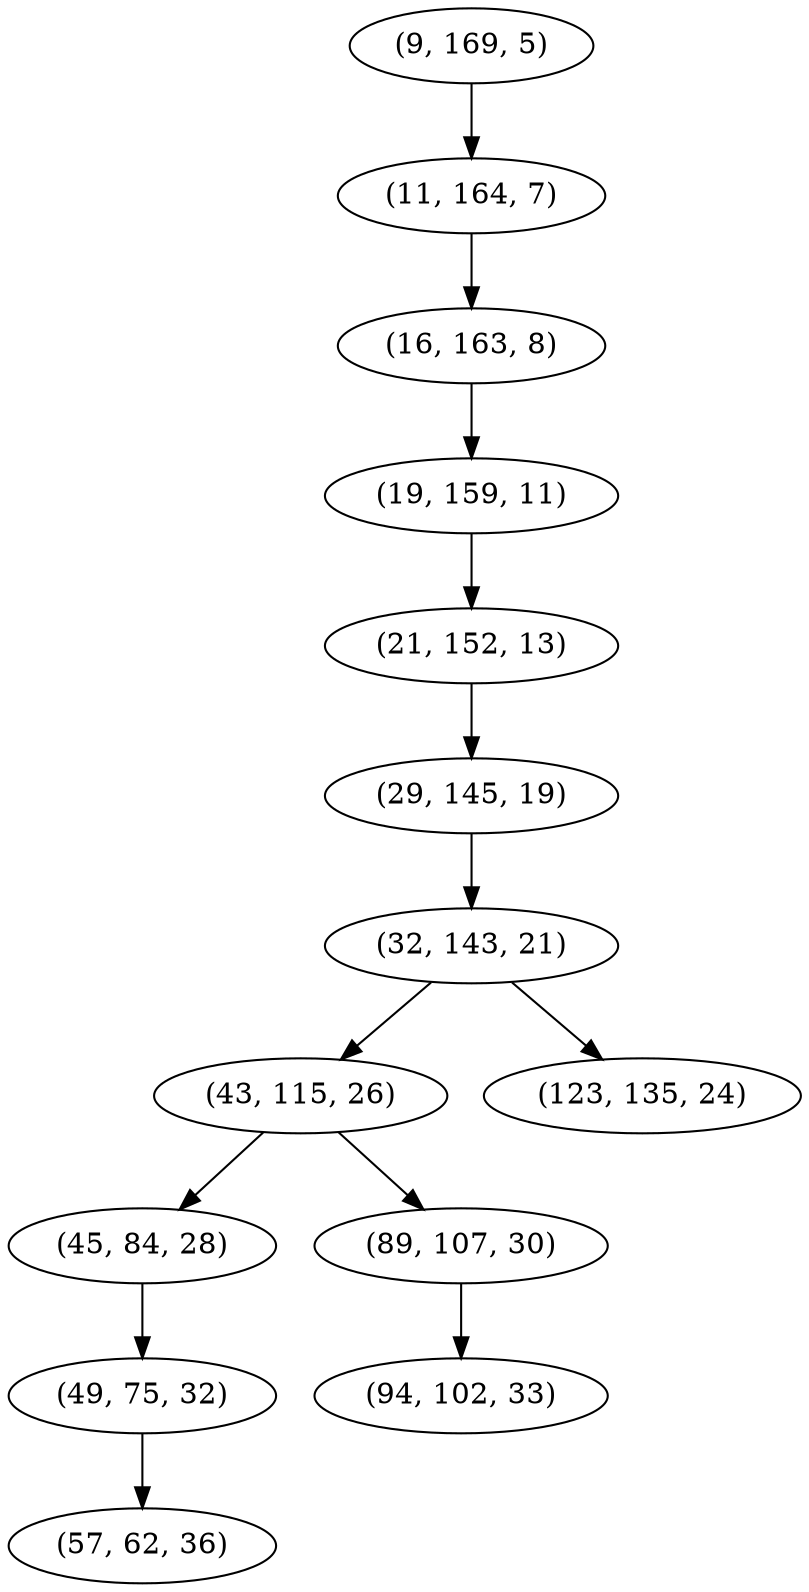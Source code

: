 digraph tree {
    "(9, 169, 5)";
    "(11, 164, 7)";
    "(16, 163, 8)";
    "(19, 159, 11)";
    "(21, 152, 13)";
    "(29, 145, 19)";
    "(32, 143, 21)";
    "(43, 115, 26)";
    "(45, 84, 28)";
    "(49, 75, 32)";
    "(57, 62, 36)";
    "(89, 107, 30)";
    "(94, 102, 33)";
    "(123, 135, 24)";
    "(9, 169, 5)" -> "(11, 164, 7)";
    "(11, 164, 7)" -> "(16, 163, 8)";
    "(16, 163, 8)" -> "(19, 159, 11)";
    "(19, 159, 11)" -> "(21, 152, 13)";
    "(21, 152, 13)" -> "(29, 145, 19)";
    "(29, 145, 19)" -> "(32, 143, 21)";
    "(32, 143, 21)" -> "(43, 115, 26)";
    "(32, 143, 21)" -> "(123, 135, 24)";
    "(43, 115, 26)" -> "(45, 84, 28)";
    "(43, 115, 26)" -> "(89, 107, 30)";
    "(45, 84, 28)" -> "(49, 75, 32)";
    "(49, 75, 32)" -> "(57, 62, 36)";
    "(89, 107, 30)" -> "(94, 102, 33)";
}
